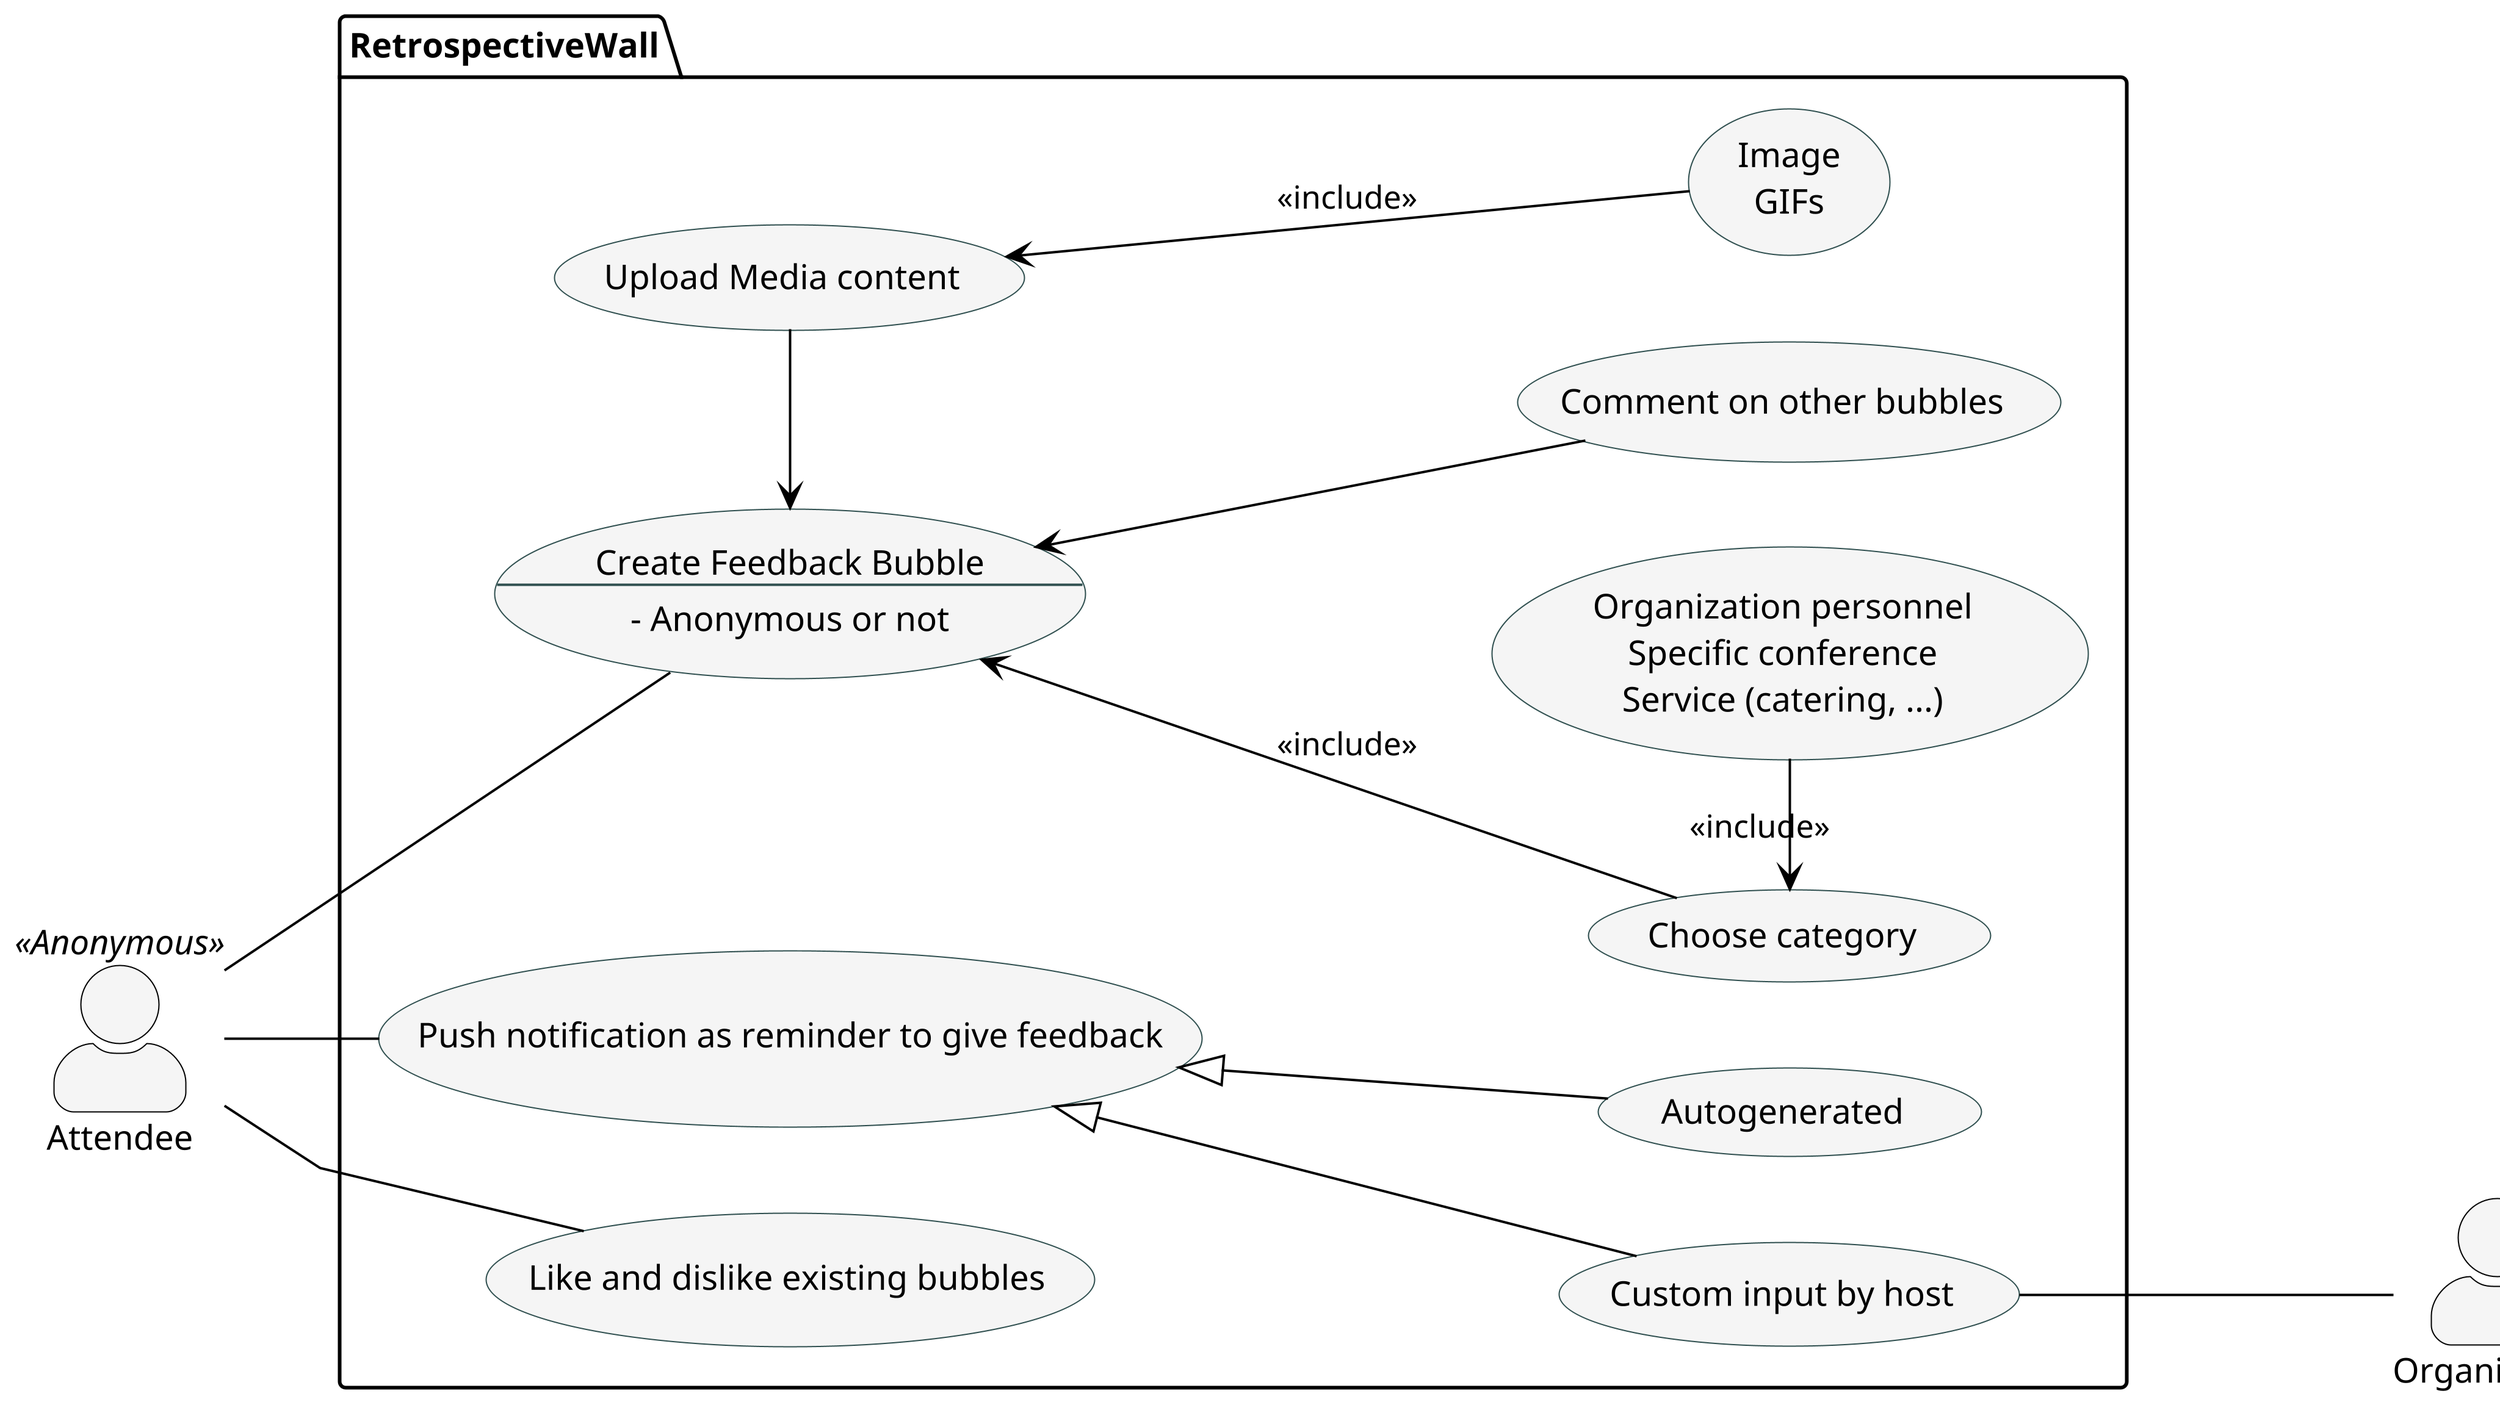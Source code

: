 @startuml useCases
scale 200
skinparam linetype polyline
skinparam usecaseBackgroundColor WhiteSmoke
skinparam usecaseBorderColor DarkSlateGrey
skinparam usecaseFontColor Black
skinparam actorBackgroundColor WhiteSmoke
skinparam actorBorderColor Black
skinparam ArrowColor Black
skinparam actorStyle awesome    
left to right direction

actor Attendee as a <<Anonymous>>
package RetrospectiveWall {
    usecase bubble as "Create Feedback Bubble
    --
    - Anonymous or not"
    usecase category as "Choose category"
    usecase category_include as "
    Organization personnel
    Specific conference
    Service (catering, ...)"
    usecase media as "Upload Media content"
    usecase media_include as "
    Image
    GIFs"
    usecase "Comment on other bubbles" as comment

    usecase notification as "Push notification as reminder to give feedback"
    usecase auto as"Autogenerated"
    usecase manual as "Custom input by host"

    usecase like as "Like and dislike existing bubbles"

}
actor Organization as o

a -- notification
manual --- o
a -- bubble
a -- like
bubble <-- category : <<include>>
category <-right- category_include : <<include>>
bubble <-right-- media
media <-down- media_include : <<include>>
bubble <-- comment
notification <|-- auto
notification <|-- manual

@enduml